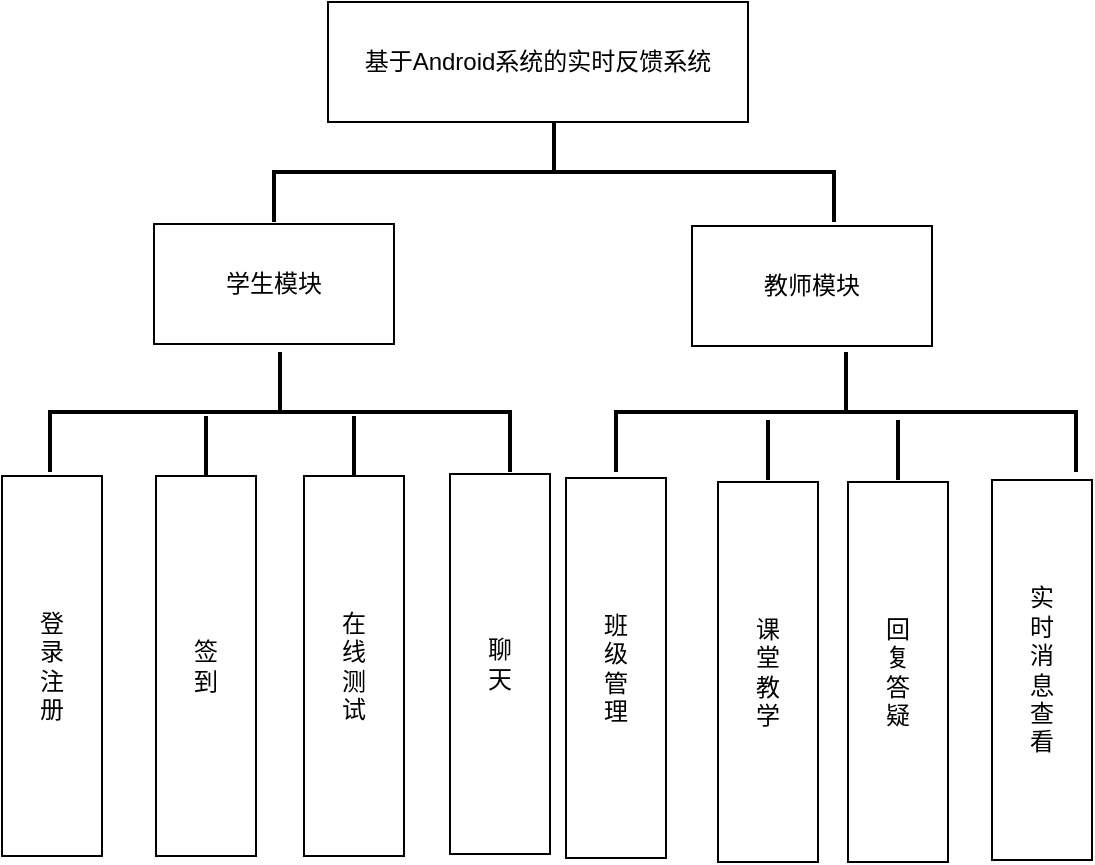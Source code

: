 <mxfile version="10.6.7" type="github"><diagram id="z_gXwnzk_djRLTh62Wmu" name="Page-1"><mxGraphModel dx="1158" dy="613" grid="1" gridSize="10" guides="1" tooltips="1" connect="1" arrows="1" fold="1" page="1" pageScale="1" pageWidth="827" pageHeight="1169" math="0" shadow="0"><root><mxCell id="0"/><mxCell id="1" parent="0"/><mxCell id="5Qryw63yI-CN4XAyRpk7-1" value="基于Android系统的实时反馈系统" style="rounded=0;whiteSpace=wrap;html=1;" vertex="1" parent="1"><mxGeometry x="337" y="100" width="210" height="60" as="geometry"/></mxCell><mxCell id="5Qryw63yI-CN4XAyRpk7-2" value="教师模块" style="rounded=0;whiteSpace=wrap;html=1;" vertex="1" parent="1"><mxGeometry x="519" y="212" width="120" height="60" as="geometry"/></mxCell><mxCell id="5Qryw63yI-CN4XAyRpk7-3" value="学生模块" style="rounded=0;whiteSpace=wrap;html=1;" vertex="1" parent="1"><mxGeometry x="250" y="211" width="120" height="60" as="geometry"/></mxCell><mxCell id="5Qryw63yI-CN4XAyRpk7-7" value="登&lt;br&gt;录&lt;br&gt;注&lt;br&gt;册" style="rounded=0;whiteSpace=wrap;html=1;" vertex="1" parent="1"><mxGeometry x="174" y="337" width="50" height="190" as="geometry"/></mxCell><mxCell id="5Qryw63yI-CN4XAyRpk7-8" value="签&lt;br&gt;到" style="rounded=0;whiteSpace=wrap;html=1;" vertex="1" parent="1"><mxGeometry x="251" y="337" width="50" height="190" as="geometry"/></mxCell><mxCell id="5Qryw63yI-CN4XAyRpk7-9" value="在&lt;br&gt;线&lt;br&gt;测&lt;br&gt;试" style="rounded=0;whiteSpace=wrap;html=1;" vertex="1" parent="1"><mxGeometry x="325" y="337" width="50" height="190" as="geometry"/></mxCell><mxCell id="5Qryw63yI-CN4XAyRpk7-10" value="聊&lt;br&gt;天" style="rounded=0;whiteSpace=wrap;html=1;" vertex="1" parent="1"><mxGeometry x="398" y="336" width="50" height="190" as="geometry"/></mxCell><mxCell id="5Qryw63yI-CN4XAyRpk7-11" value="班&lt;br&gt;级&lt;br&gt;管&lt;br&gt;理" style="rounded=0;whiteSpace=wrap;html=1;" vertex="1" parent="1"><mxGeometry x="456" y="338" width="50" height="190" as="geometry"/></mxCell><mxCell id="5Qryw63yI-CN4XAyRpk7-12" value="课&lt;br&gt;堂&lt;br&gt;教&lt;br&gt;学" style="rounded=0;whiteSpace=wrap;html=1;" vertex="1" parent="1"><mxGeometry x="532" y="340" width="50" height="190" as="geometry"/></mxCell><mxCell id="5Qryw63yI-CN4XAyRpk7-13" value="回&lt;br&gt;复&lt;br&gt;答&lt;br&gt;疑&lt;br&gt;" style="rounded=0;whiteSpace=wrap;html=1;" vertex="1" parent="1"><mxGeometry x="597" y="340" width="50" height="190" as="geometry"/></mxCell><mxCell id="5Qryw63yI-CN4XAyRpk7-14" value="实&lt;br&gt;时&lt;br&gt;消&lt;br&gt;息&lt;br&gt;查&lt;br&gt;看" style="rounded=0;whiteSpace=wrap;html=1;" vertex="1" parent="1"><mxGeometry x="669" y="339" width="50" height="190" as="geometry"/></mxCell><mxCell id="5Qryw63yI-CN4XAyRpk7-15" value="" style="strokeWidth=2;html=1;shape=mxgraph.flowchart.annotation_2;align=left;pointerEvents=1;direction=south;" vertex="1" parent="1"><mxGeometry x="310" y="160" width="280" height="50" as="geometry"/></mxCell><mxCell id="5Qryw63yI-CN4XAyRpk7-18" value="" style="strokeWidth=2;html=1;shape=mxgraph.flowchart.annotation_2;align=left;pointerEvents=1;direction=south;" vertex="1" parent="1"><mxGeometry x="198" y="275" width="230" height="60" as="geometry"/></mxCell><mxCell id="5Qryw63yI-CN4XAyRpk7-19" value="" style="strokeWidth=2;html=1;shape=mxgraph.flowchart.annotation_2;align=left;pointerEvents=1;direction=south;" vertex="1" parent="1"><mxGeometry x="481" y="275" width="230" height="60" as="geometry"/></mxCell><mxCell id="5Qryw63yI-CN4XAyRpk7-20" value="" style="line;strokeWidth=2;direction=south;html=1;" vertex="1" parent="1"><mxGeometry x="271" y="307" width="10" height="30" as="geometry"/></mxCell><mxCell id="5Qryw63yI-CN4XAyRpk7-21" value="" style="line;strokeWidth=2;direction=south;html=1;" vertex="1" parent="1"><mxGeometry x="345" y="307" width="10" height="30" as="geometry"/></mxCell><mxCell id="5Qryw63yI-CN4XAyRpk7-24" value="" style="line;strokeWidth=2;direction=south;html=1;" vertex="1" parent="1"><mxGeometry x="552" y="309" width="10" height="30" as="geometry"/></mxCell><mxCell id="5Qryw63yI-CN4XAyRpk7-25" value="" style="line;strokeWidth=2;direction=south;html=1;" vertex="1" parent="1"><mxGeometry x="617" y="309" width="10" height="30" as="geometry"/></mxCell></root></mxGraphModel></diagram></mxfile>